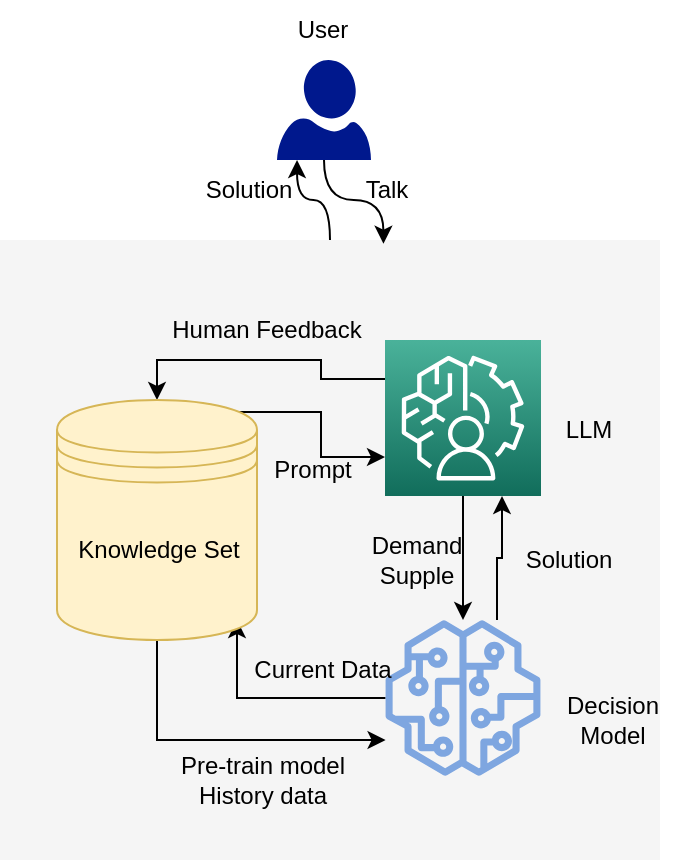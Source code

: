 <mxfile version="21.1.0" type="github">
  <diagram name="Page-1" id="R2RLw2f-_EB18nDPJjpL">
    <mxGraphModel dx="1302" dy="733" grid="1" gridSize="10" guides="1" tooltips="1" connect="1" arrows="1" fold="1" page="1" pageScale="1" pageWidth="827" pageHeight="1169" math="0" shadow="0">
      <root>
        <mxCell id="0" />
        <mxCell id="1" parent="0" />
        <mxCell id="riVmELEoJKBYG4qQqgdV-14" style="edgeStyle=orthogonalEdgeStyle;rounded=0;orthogonalLoop=1;jettySize=auto;html=1;entryX=0.213;entryY=1;entryDx=0;entryDy=0;entryPerimeter=0;curved=1;" edge="1" parent="1" source="riVmELEoJKBYG4qQqgdV-10" target="riVmELEoJKBYG4qQqgdV-3">
          <mxGeometry relative="1" as="geometry" />
        </mxCell>
        <mxCell id="riVmELEoJKBYG4qQqgdV-10" value="" style="rounded=0;whiteSpace=wrap;html=1;fillColor=#f5f5f5;fontColor=#333333;strokeColor=none;" vertex="1" parent="1">
          <mxGeometry x="40" y="210" width="330" height="310" as="geometry" />
        </mxCell>
        <mxCell id="riVmELEoJKBYG4qQqgdV-2" value="User" style="text;html=1;align=center;verticalAlign=middle;resizable=0;points=[];autosize=1;strokeColor=none;fillColor=none;" vertex="1" parent="1">
          <mxGeometry x="175.5" y="90" width="50" height="30" as="geometry" />
        </mxCell>
        <mxCell id="riVmELEoJKBYG4qQqgdV-13" style="edgeStyle=orthogonalEdgeStyle;rounded=0;orthogonalLoop=1;jettySize=auto;html=1;entryX=0.581;entryY=0.006;entryDx=0;entryDy=0;entryPerimeter=0;curved=1;" edge="1" parent="1" source="riVmELEoJKBYG4qQqgdV-3" target="riVmELEoJKBYG4qQqgdV-10">
          <mxGeometry relative="1" as="geometry" />
        </mxCell>
        <mxCell id="riVmELEoJKBYG4qQqgdV-3" value="" style="sketch=0;aspect=fixed;pointerEvents=1;shadow=0;dashed=0;html=1;strokeColor=none;labelPosition=center;verticalLabelPosition=bottom;verticalAlign=top;align=center;fillColor=#00188D;shape=mxgraph.azure.user" vertex="1" parent="1">
          <mxGeometry x="178.5" y="120" width="47" height="50" as="geometry" />
        </mxCell>
        <mxCell id="riVmELEoJKBYG4qQqgdV-17" style="edgeStyle=orthogonalEdgeStyle;rounded=0;orthogonalLoop=1;jettySize=auto;html=1;entryX=0.5;entryY=0;entryDx=0;entryDy=0;exitX=0;exitY=0.25;exitDx=0;exitDy=0;exitPerimeter=0;" edge="1" parent="1" source="riVmELEoJKBYG4qQqgdV-5" target="riVmELEoJKBYG4qQqgdV-7">
          <mxGeometry relative="1" as="geometry" />
        </mxCell>
        <mxCell id="riVmELEoJKBYG4qQqgdV-21" style="edgeStyle=orthogonalEdgeStyle;rounded=0;orthogonalLoop=1;jettySize=auto;html=1;" edge="1" parent="1" source="riVmELEoJKBYG4qQqgdV-5" target="riVmELEoJKBYG4qQqgdV-6">
          <mxGeometry relative="1" as="geometry" />
        </mxCell>
        <mxCell id="riVmELEoJKBYG4qQqgdV-5" value="" style="sketch=0;points=[[0,0,0],[0.25,0,0],[0.5,0,0],[0.75,0,0],[1,0,0],[0,1,0],[0.25,1,0],[0.5,1,0],[0.75,1,0],[1,1,0],[0,0.25,0],[0,0.5,0],[0,0.75,0],[1,0.25,0],[1,0.5,0],[1,0.75,0]];outlineConnect=0;fontColor=#232F3E;gradientColor=#4AB29A;gradientDirection=north;fillColor=#116D5B;strokeColor=#ffffff;dashed=0;verticalLabelPosition=bottom;verticalAlign=top;align=center;html=1;fontSize=12;fontStyle=0;aspect=fixed;shape=mxgraph.aws4.resourceIcon;resIcon=mxgraph.aws4.augmented_ai;" vertex="1" parent="1">
          <mxGeometry x="232.5" y="260" width="78" height="78" as="geometry" />
        </mxCell>
        <mxCell id="riVmELEoJKBYG4qQqgdV-19" style="edgeStyle=orthogonalEdgeStyle;rounded=0;orthogonalLoop=1;jettySize=auto;html=1;" edge="1" parent="1" source="riVmELEoJKBYG4qQqgdV-6">
          <mxGeometry relative="1" as="geometry">
            <mxPoint x="158.5" y="400" as="targetPoint" />
            <Array as="points">
              <mxPoint x="158.5" y="439" />
              <mxPoint x="158.5" y="404" />
            </Array>
          </mxGeometry>
        </mxCell>
        <mxCell id="riVmELEoJKBYG4qQqgdV-22" style="edgeStyle=orthogonalEdgeStyle;rounded=0;orthogonalLoop=1;jettySize=auto;html=1;entryX=0.75;entryY=1;entryDx=0;entryDy=0;entryPerimeter=0;" edge="1" parent="1" source="riVmELEoJKBYG4qQqgdV-6" target="riVmELEoJKBYG4qQqgdV-5">
          <mxGeometry relative="1" as="geometry">
            <Array as="points">
              <mxPoint x="288.5" y="369" />
              <mxPoint x="291.5" y="369" />
            </Array>
          </mxGeometry>
        </mxCell>
        <mxCell id="riVmELEoJKBYG4qQqgdV-6" value="" style="sketch=0;outlineConnect=0;fontColor=#232F3E;gradientColor=none;fillColor=#7EA6E0;strokeColor=none;dashed=0;verticalLabelPosition=bottom;verticalAlign=top;align=center;html=1;fontSize=12;fontStyle=0;aspect=fixed;pointerEvents=1;shape=mxgraph.aws4.sagemaker_model;" vertex="1" parent="1">
          <mxGeometry x="232.5" y="400" width="78" height="78" as="geometry" />
        </mxCell>
        <mxCell id="riVmELEoJKBYG4qQqgdV-18" style="edgeStyle=orthogonalEdgeStyle;rounded=0;orthogonalLoop=1;jettySize=auto;html=1;exitX=0.85;exitY=0.05;exitDx=0;exitDy=0;exitPerimeter=0;entryX=0;entryY=0.75;entryDx=0;entryDy=0;entryPerimeter=0;" edge="1" parent="1" source="riVmELEoJKBYG4qQqgdV-7" target="riVmELEoJKBYG4qQqgdV-5">
          <mxGeometry relative="1" as="geometry" />
        </mxCell>
        <mxCell id="riVmELEoJKBYG4qQqgdV-20" style="edgeStyle=orthogonalEdgeStyle;rounded=0;orthogonalLoop=1;jettySize=auto;html=1;exitX=0.5;exitY=1;exitDx=0;exitDy=0;" edge="1" parent="1" source="riVmELEoJKBYG4qQqgdV-7" target="riVmELEoJKBYG4qQqgdV-6">
          <mxGeometry relative="1" as="geometry">
            <Array as="points">
              <mxPoint x="118.5" y="460" />
            </Array>
          </mxGeometry>
        </mxCell>
        <mxCell id="riVmELEoJKBYG4qQqgdV-7" value="" style="shape=datastore;html=1;labelPosition=center;verticalLabelPosition=bottom;align=center;verticalAlign=top;fillColor=#fff2cc;strokeColor=#d6b656;" vertex="1" parent="1">
          <mxGeometry x="68.5" y="290" width="100" height="120" as="geometry" />
        </mxCell>
        <mxCell id="riVmELEoJKBYG4qQqgdV-12" value="" style="shape=image;html=1;verticalAlign=top;verticalLabelPosition=bottom;labelBackgroundColor=#ffffff;imageAspect=0;image=https://cdn4.iconfinder.com/data/icons/essential-app-2/16/chat-conversation-message-talk-128.png;imageBackground=none;" vertex="1" parent="1">
          <mxGeometry x="225.5" y="110" width="50" height="40" as="geometry" />
        </mxCell>
        <mxCell id="riVmELEoJKBYG4qQqgdV-15" value="Talk" style="text;html=1;align=center;verticalAlign=middle;resizable=0;points=[];autosize=1;strokeColor=none;fillColor=none;" vertex="1" parent="1">
          <mxGeometry x="212.5" y="170" width="40" height="30" as="geometry" />
        </mxCell>
        <mxCell id="riVmELEoJKBYG4qQqgdV-16" value="Solution" style="text;html=1;align=center;verticalAlign=middle;resizable=0;points=[];autosize=1;strokeColor=none;fillColor=none;" vertex="1" parent="1">
          <mxGeometry x="128.5" y="170" width="70" height="30" as="geometry" />
        </mxCell>
        <mxCell id="riVmELEoJKBYG4qQqgdV-23" value="LLM" style="text;html=1;align=center;verticalAlign=middle;resizable=0;points=[];autosize=1;strokeColor=none;fillColor=none;" vertex="1" parent="1">
          <mxGeometry x="308.5" y="290" width="50" height="30" as="geometry" />
        </mxCell>
        <mxCell id="riVmELEoJKBYG4qQqgdV-24" value="Decision &lt;br&gt;Model" style="text;html=1;align=center;verticalAlign=middle;resizable=0;points=[];autosize=1;strokeColor=none;fillColor=none;" vertex="1" parent="1">
          <mxGeometry x="310.5" y="430" width="70" height="40" as="geometry" />
        </mxCell>
        <mxCell id="riVmELEoJKBYG4qQqgdV-25" value="Knowledge Set" style="text;html=1;align=center;verticalAlign=middle;resizable=0;points=[];autosize=1;strokeColor=none;fillColor=none;" vertex="1" parent="1">
          <mxGeometry x="68.5" y="350" width="100" height="30" as="geometry" />
        </mxCell>
        <mxCell id="riVmELEoJKBYG4qQqgdV-26" value="Pre-train model&lt;br&gt;History data" style="text;html=1;align=center;verticalAlign=middle;resizable=0;points=[];autosize=1;strokeColor=none;fillColor=none;" vertex="1" parent="1">
          <mxGeometry x="115.5" y="460" width="110" height="40" as="geometry" />
        </mxCell>
        <mxCell id="riVmELEoJKBYG4qQqgdV-27" value="Current Data" style="text;html=1;align=center;verticalAlign=middle;resizable=0;points=[];autosize=1;strokeColor=none;fillColor=none;" vertex="1" parent="1">
          <mxGeometry x="155.5" y="410" width="90" height="30" as="geometry" />
        </mxCell>
        <mxCell id="riVmELEoJKBYG4qQqgdV-28" value="Demand&lt;br&gt;Supple" style="text;html=1;align=center;verticalAlign=middle;resizable=0;points=[];autosize=1;strokeColor=none;fillColor=none;" vertex="1" parent="1">
          <mxGeometry x="212.5" y="350" width="70" height="40" as="geometry" />
        </mxCell>
        <mxCell id="riVmELEoJKBYG4qQqgdV-29" value="Solution" style="text;html=1;align=center;verticalAlign=middle;resizable=0;points=[];autosize=1;strokeColor=none;fillColor=none;" vertex="1" parent="1">
          <mxGeometry x="288.5" y="355" width="70" height="30" as="geometry" />
        </mxCell>
        <mxCell id="riVmELEoJKBYG4qQqgdV-30" value="Prompt" style="text;html=1;align=center;verticalAlign=middle;resizable=0;points=[];autosize=1;strokeColor=none;fillColor=none;" vertex="1" parent="1">
          <mxGeometry x="165.5" y="310" width="60" height="30" as="geometry" />
        </mxCell>
        <mxCell id="riVmELEoJKBYG4qQqgdV-31" value="Human Feedback" style="text;html=1;align=center;verticalAlign=middle;resizable=0;points=[];autosize=1;strokeColor=none;fillColor=none;" vertex="1" parent="1">
          <mxGeometry x="112.5" y="240" width="120" height="30" as="geometry" />
        </mxCell>
      </root>
    </mxGraphModel>
  </diagram>
</mxfile>
